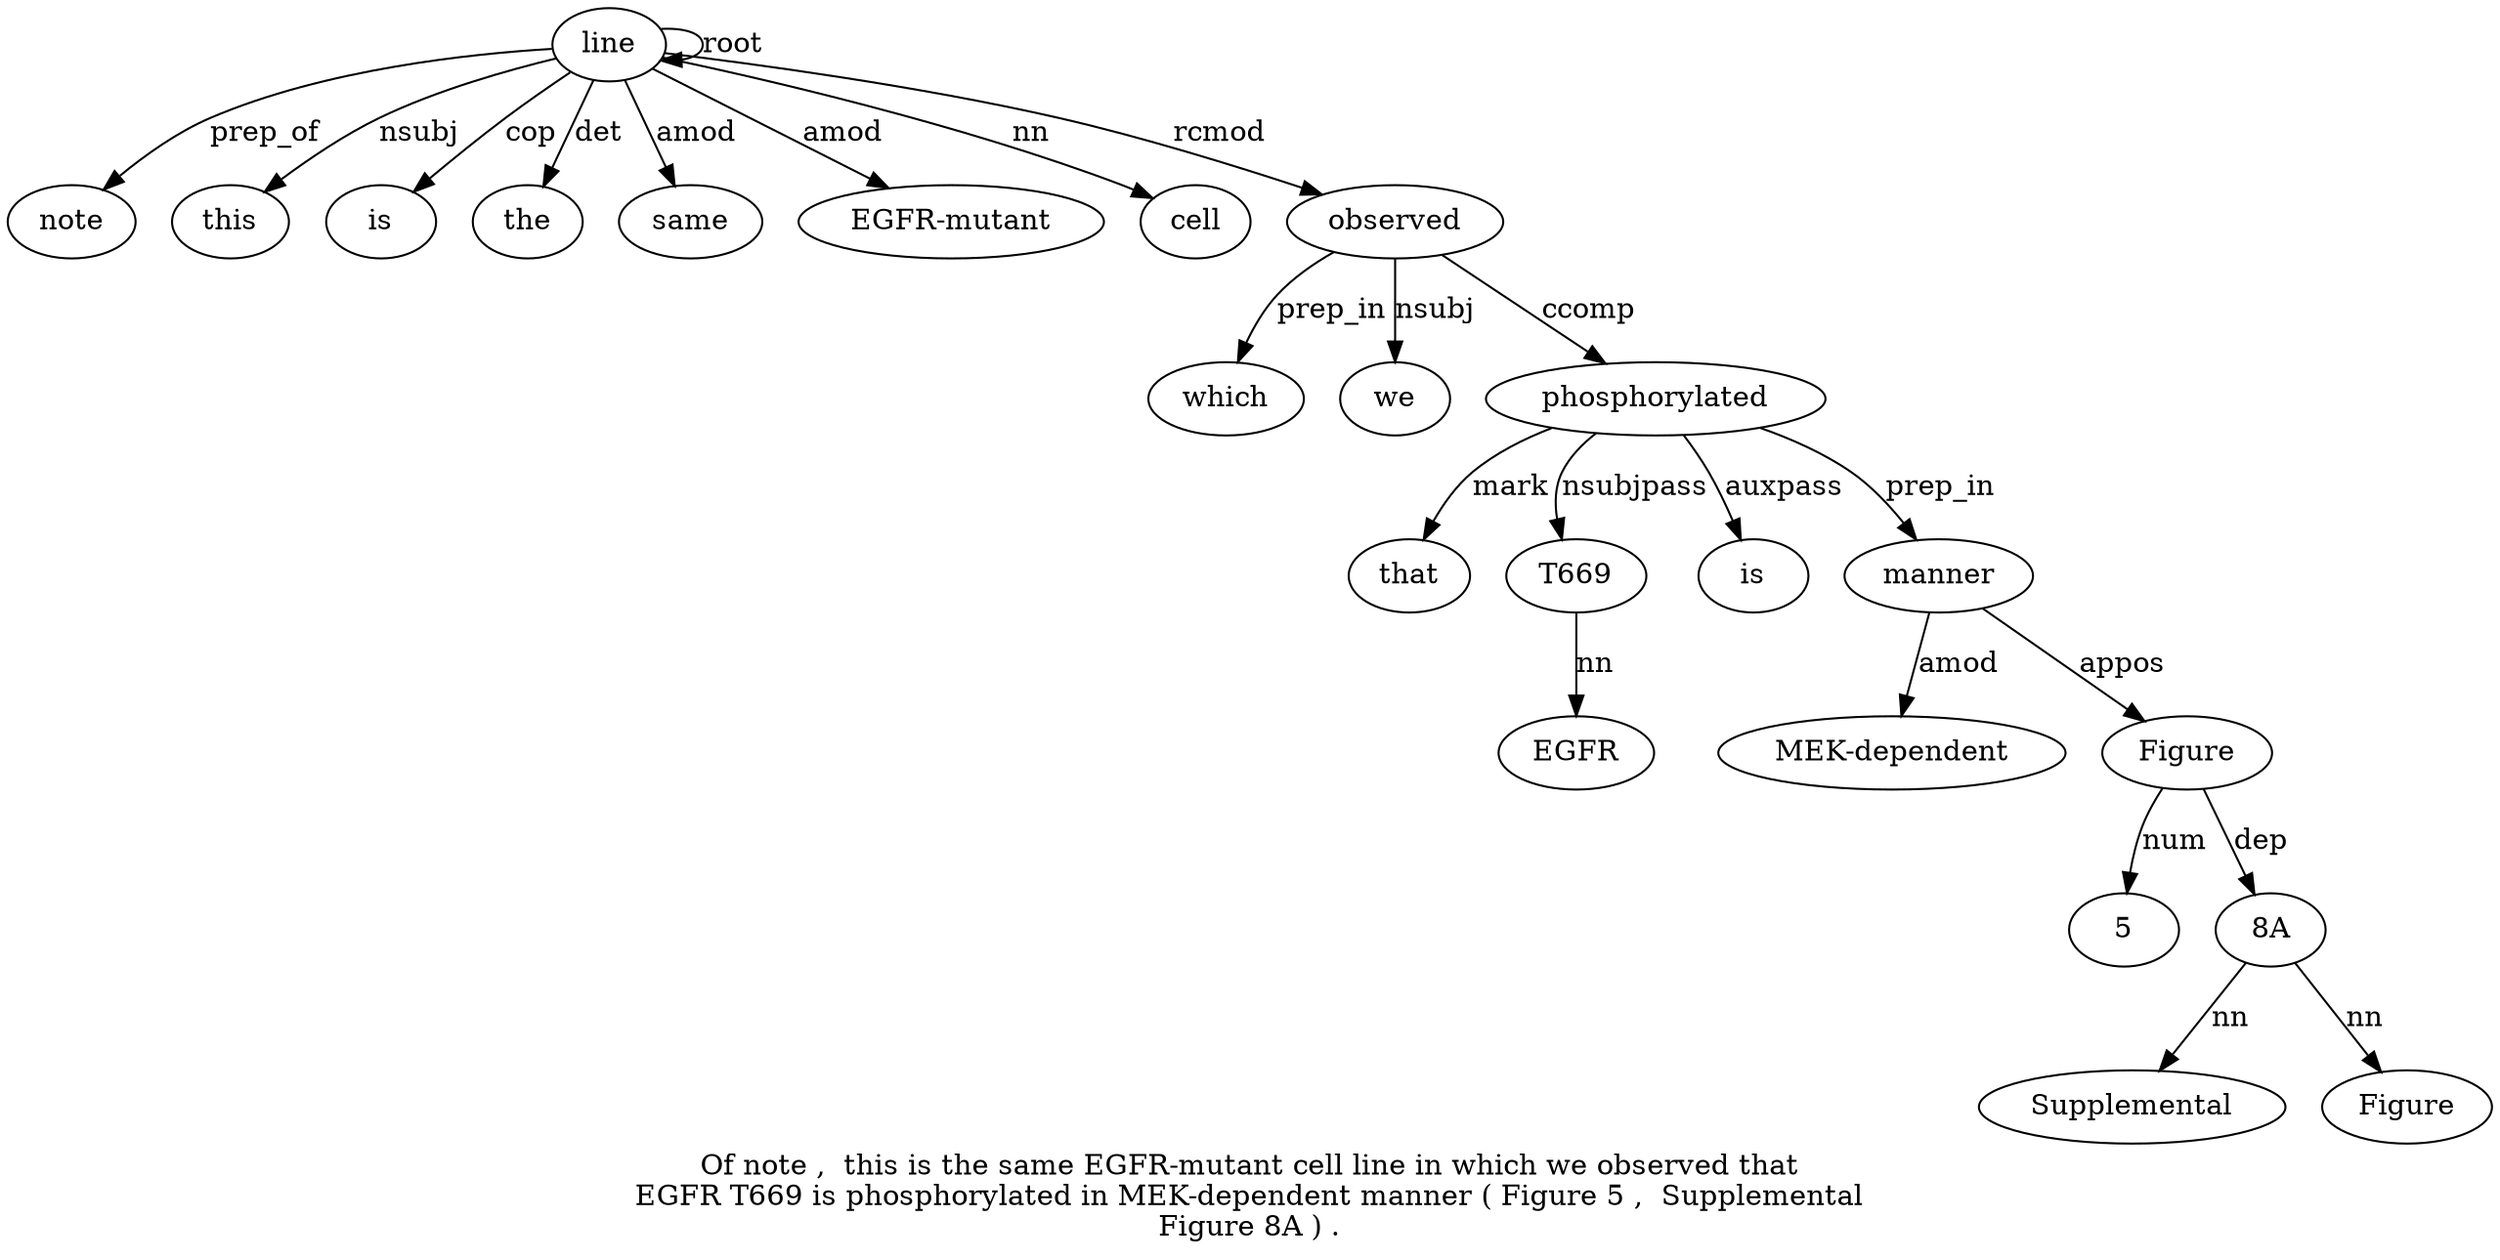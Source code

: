 digraph "Of note ,  this is the same EGFR-mutant cell line in which we observed that EGFR T669 is phosphorylated in MEK-dependent manner ( Figure 5 ,  Supplemental Figure 8A ) ." {
label="Of note ,  this is the same EGFR-mutant cell line in which we observed that
EGFR T669 is phosphorylated in MEK-dependent manner ( Figure 5 ,  Supplemental
Figure 8A ) .";
line10 [style=filled, fillcolor=white, label=line];
note2 [style=filled, fillcolor=white, label=note];
line10 -> note2  [label=prep_of];
this4 [style=filled, fillcolor=white, label=this];
line10 -> this4  [label=nsubj];
is5 [style=filled, fillcolor=white, label=is];
line10 -> is5  [label=cop];
the6 [style=filled, fillcolor=white, label=the];
line10 -> the6  [label=det];
same7 [style=filled, fillcolor=white, label=same];
line10 -> same7  [label=amod];
"EGFR-mutant8" [style=filled, fillcolor=white, label="EGFR-mutant"];
line10 -> "EGFR-mutant8"  [label=amod];
cell9 [style=filled, fillcolor=white, label=cell];
line10 -> cell9  [label=nn];
line10 -> line10  [label=root];
observed14 [style=filled, fillcolor=white, label=observed];
which12 [style=filled, fillcolor=white, label=which];
observed14 -> which12  [label=prep_in];
we13 [style=filled, fillcolor=white, label=we];
observed14 -> we13  [label=nsubj];
line10 -> observed14  [label=rcmod];
phosphorylated19 [style=filled, fillcolor=white, label=phosphorylated];
that15 [style=filled, fillcolor=white, label=that];
phosphorylated19 -> that15  [label=mark];
T66917 [style=filled, fillcolor=white, label=T669];
EGFR16 [style=filled, fillcolor=white, label=EGFR];
T66917 -> EGFR16  [label=nn];
phosphorylated19 -> T66917  [label=nsubjpass];
is18 [style=filled, fillcolor=white, label=is];
phosphorylated19 -> is18  [label=auxpass];
observed14 -> phosphorylated19  [label=ccomp];
manner22 [style=filled, fillcolor=white, label=manner];
"MEK-dependent21" [style=filled, fillcolor=white, label="MEK-dependent"];
manner22 -> "MEK-dependent21"  [label=amod];
phosphorylated19 -> manner22  [label=prep_in];
Figure24 [style=filled, fillcolor=white, label=Figure];
manner22 -> Figure24  [label=appos];
52 [style=filled, fillcolor=white, label=5];
Figure24 -> 52  [label=num];
"8A29" [style=filled, fillcolor=white, label="8A"];
Supplemental27 [style=filled, fillcolor=white, label=Supplemental];
"8A29" -> Supplemental27  [label=nn];
Figure28 [style=filled, fillcolor=white, label=Figure];
"8A29" -> Figure28  [label=nn];
Figure24 -> "8A29"  [label=dep];
}
